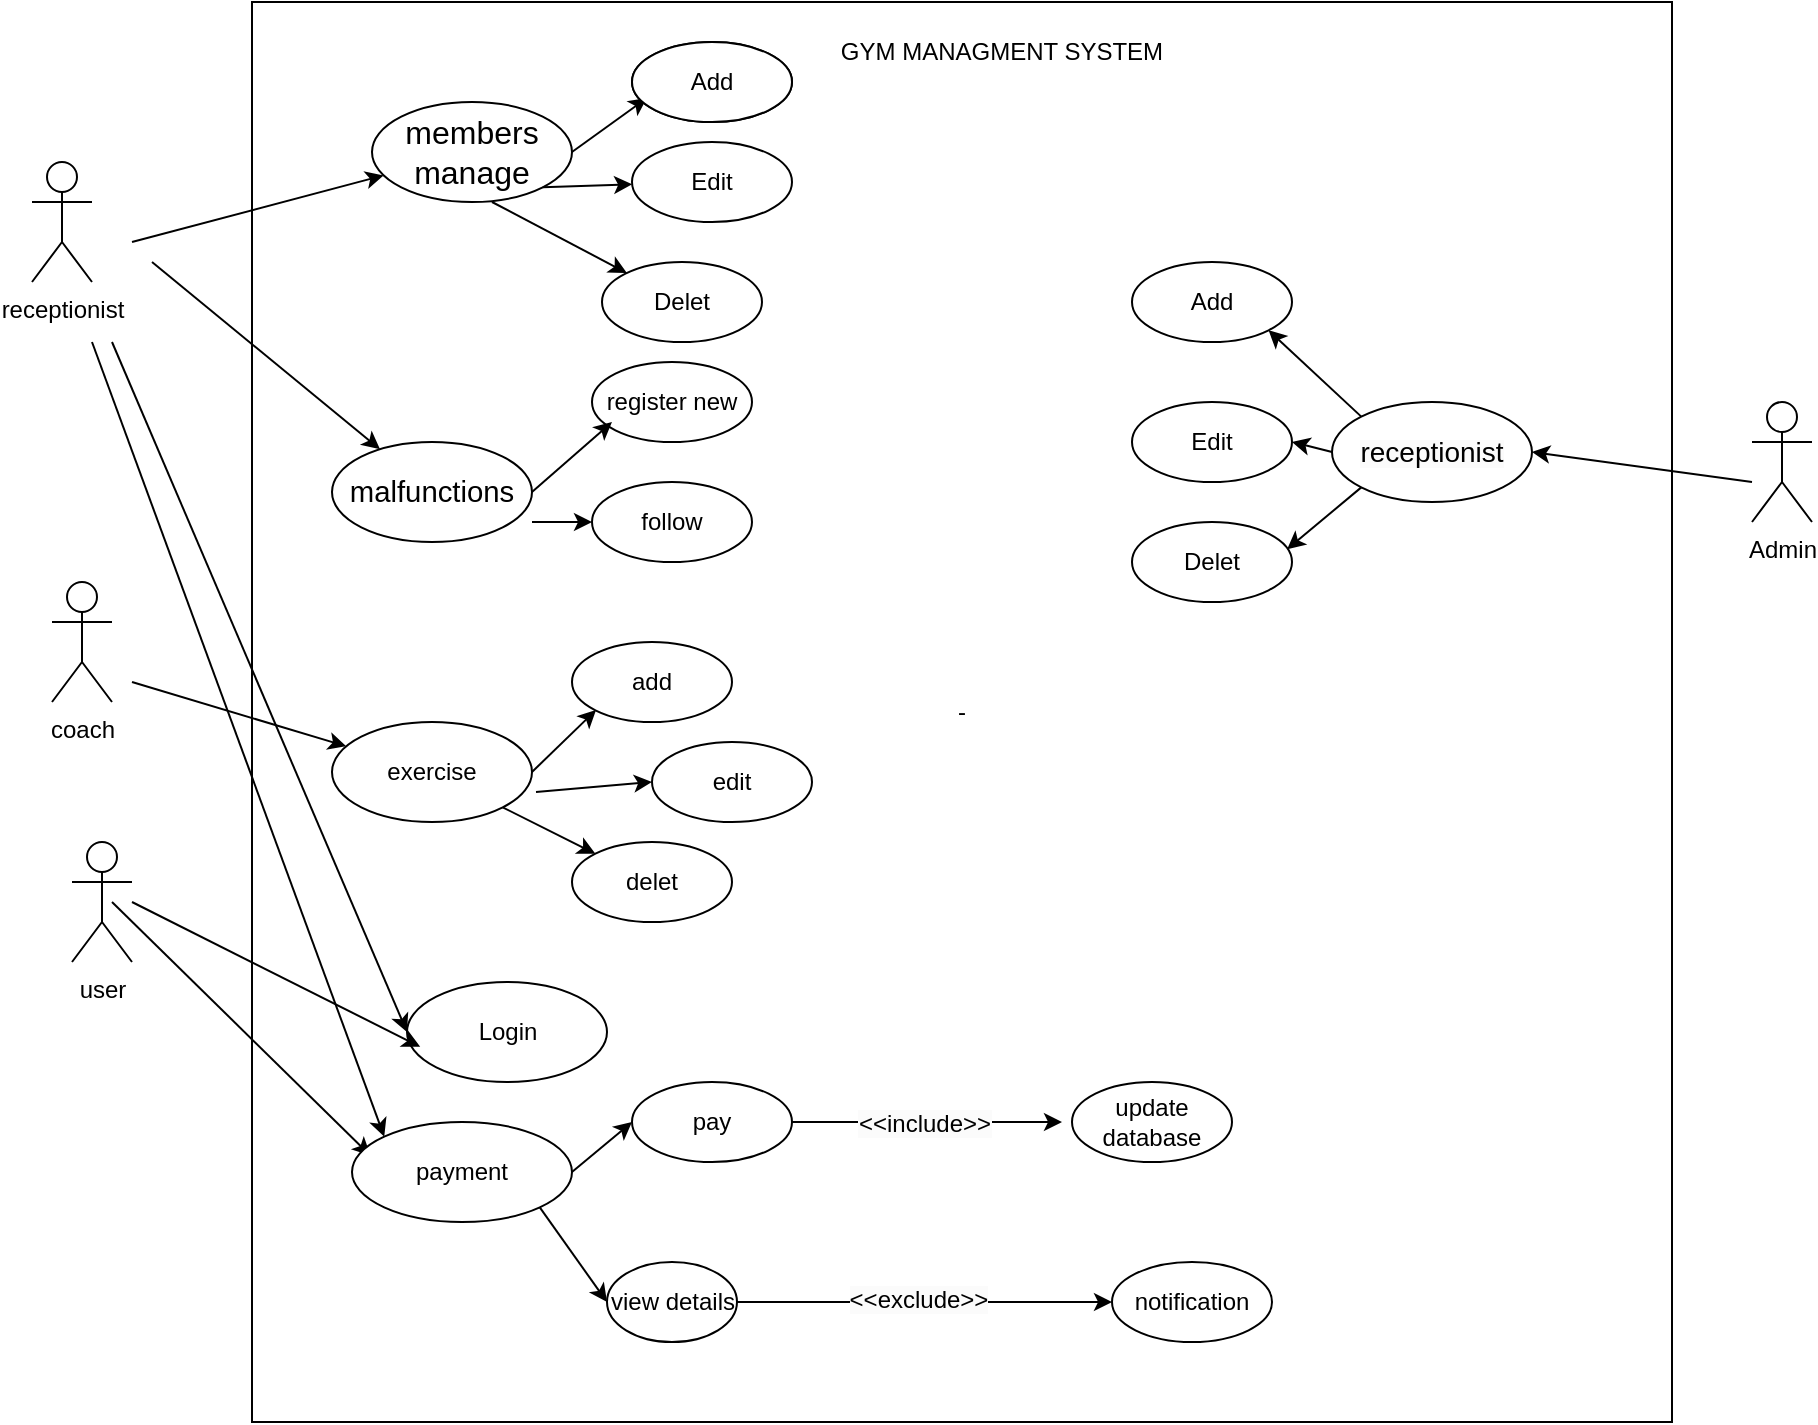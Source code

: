 <mxfile version="25.0.2">
  <diagram name="Page-1" id="ymY6IpkMiXJhyvQpklsC">
    <mxGraphModel dx="1234" dy="794" grid="1" gridSize="10" guides="1" tooltips="1" connect="1" arrows="1" fold="1" page="1" pageScale="1" pageWidth="850" pageHeight="1100" math="0" shadow="0">
      <root>
        <mxCell id="0" />
        <mxCell id="1" parent="0" />
        <mxCell id="rZwhFmC9a54iaUENyT74-53" value="&lt;div&gt;receptionist&lt;/div&gt;" style="shape=umlActor;verticalLabelPosition=bottom;verticalAlign=top;html=1;outlineConnect=0;" parent="1" vertex="1">
          <mxGeometry x="110" y="100" width="30" height="60" as="geometry" />
        </mxCell>
        <mxCell id="rZwhFmC9a54iaUENyT74-54" value="user" style="shape=umlActor;verticalLabelPosition=bottom;verticalAlign=top;html=1;outlineConnect=0;" parent="1" vertex="1">
          <mxGeometry x="130" y="440" width="30" height="60" as="geometry" />
        </mxCell>
        <mxCell id="rZwhFmC9a54iaUENyT74-55" value="&lt;br&gt;-&lt;div&gt;&lt;br/&gt;&lt;/div&gt;" style="whiteSpace=wrap;html=1;aspect=fixed;direction=east;" parent="1" vertex="1">
          <mxGeometry x="220" y="20" width="710" height="710" as="geometry" />
        </mxCell>
        <mxCell id="rZwhFmC9a54iaUENyT74-56" value="&lt;font size=&quot;3&quot;&gt;members&lt;/font&gt;&lt;div&gt;&lt;font size=&quot;3&quot;&gt;manage&lt;/font&gt;&lt;/div&gt;" style="ellipse;whiteSpace=wrap;html=1;" parent="1" vertex="1">
          <mxGeometry x="280" y="70" width="100" height="50" as="geometry" />
        </mxCell>
        <mxCell id="rZwhFmC9a54iaUENyT74-57" value="&lt;span id=&quot;docs-internal-guid-0da1855b-7fff-348a-785c-f780212f575f&quot;&gt;&lt;span style=&quot;font-size: 11pt; font-family: Arial, sans-serif; background-color: transparent; font-variant-numeric: normal; font-variant-east-asian: normal; font-variant-alternates: normal; font-variant-position: normal; font-variant-emoji: normal; vertical-align: baseline; white-space-collapse: preserve;&quot;&gt;malfunctions&lt;/span&gt;&lt;/span&gt;" style="ellipse;whiteSpace=wrap;html=1;" parent="1" vertex="1">
          <mxGeometry x="260" y="240" width="100" height="50" as="geometry" />
        </mxCell>
        <mxCell id="rZwhFmC9a54iaUENyT74-58" value="Add" style="ellipse;whiteSpace=wrap;html=1;" parent="1" vertex="1">
          <mxGeometry x="410" y="40" width="80" height="40" as="geometry" />
        </mxCell>
        <mxCell id="rZwhFmC9a54iaUENyT74-59" value="register new" style="ellipse;whiteSpace=wrap;html=1;" parent="1" vertex="1">
          <mxGeometry x="390" y="200" width="80" height="40" as="geometry" />
        </mxCell>
        <mxCell id="rZwhFmC9a54iaUENyT74-60" value="delet" style="ellipse;whiteSpace=wrap;html=1;" parent="1" vertex="1">
          <mxGeometry x="380" y="440" width="80" height="40" as="geometry" />
        </mxCell>
        <mxCell id="rZwhFmC9a54iaUENyT74-61" value="add" style="ellipse;whiteSpace=wrap;html=1;" parent="1" vertex="1">
          <mxGeometry x="380" y="340" width="80" height="40" as="geometry" />
        </mxCell>
        <mxCell id="rZwhFmC9a54iaUENyT74-62" value="follow" style="ellipse;whiteSpace=wrap;html=1;" parent="1" vertex="1">
          <mxGeometry x="390" y="260" width="80" height="40" as="geometry" />
        </mxCell>
        <mxCell id="rZwhFmC9a54iaUENyT74-63" value="edit" style="ellipse;whiteSpace=wrap;html=1;" parent="1" vertex="1">
          <mxGeometry x="420" y="390" width="80" height="40" as="geometry" />
        </mxCell>
        <mxCell id="rZwhFmC9a54iaUENyT74-64" value="Edit" style="ellipse;whiteSpace=wrap;html=1;" parent="1" vertex="1">
          <mxGeometry x="410" y="90" width="80" height="40" as="geometry" />
        </mxCell>
        <mxCell id="rZwhFmC9a54iaUENyT74-65" value="Delet" style="ellipse;whiteSpace=wrap;html=1;" parent="1" vertex="1">
          <mxGeometry x="395" y="150" width="80" height="40" as="geometry" />
        </mxCell>
        <mxCell id="rZwhFmC9a54iaUENyT74-66" value="update database" style="ellipse;whiteSpace=wrap;html=1;" parent="1" vertex="1">
          <mxGeometry x="630" y="560" width="80" height="40" as="geometry" />
        </mxCell>
        <mxCell id="rZwhFmC9a54iaUENyT74-67" value="view details" style="ellipse;whiteSpace=wrap;html=1;" parent="1" vertex="1">
          <mxGeometry x="397.5" y="650" width="65" height="40" as="geometry" />
        </mxCell>
        <mxCell id="rZwhFmC9a54iaUENyT74-68" style="edgeStyle=orthogonalEdgeStyle;rounded=0;orthogonalLoop=1;jettySize=auto;html=1;entryX=0;entryY=0.5;entryDx=0;entryDy=0;" parent="1" edge="1">
          <mxGeometry relative="1" as="geometry">
            <mxPoint x="490" y="580" as="sourcePoint" />
            <mxPoint x="625" y="580" as="targetPoint" />
          </mxGeometry>
        </mxCell>
        <mxCell id="rZwhFmC9a54iaUENyT74-69" value="&lt;span style=&quot;font-size: 12px; text-wrap-mode: wrap; background-color: rgb(251, 251, 251);&quot;&gt;&amp;lt;&amp;lt;include&amp;gt;&amp;gt;&lt;/span&gt;" style="edgeLabel;html=1;align=center;verticalAlign=middle;resizable=0;points=[];" parent="rZwhFmC9a54iaUENyT74-68" connectable="0" vertex="1">
          <mxGeometry x="-0.024" y="-1" relative="1" as="geometry">
            <mxPoint as="offset" />
          </mxGeometry>
        </mxCell>
        <mxCell id="rZwhFmC9a54iaUENyT74-70" value="pay" style="ellipse;whiteSpace=wrap;html=1;strokeColor=default;" parent="1" vertex="1">
          <mxGeometry x="410" y="560" width="80" height="40" as="geometry" />
        </mxCell>
        <mxCell id="rZwhFmC9a54iaUENyT74-71" value="notification" style="ellipse;whiteSpace=wrap;html=1;" parent="1" vertex="1">
          <mxGeometry x="650" y="650" width="80" height="40" as="geometry" />
        </mxCell>
        <mxCell id="rZwhFmC9a54iaUENyT74-72" style="edgeStyle=orthogonalEdgeStyle;rounded=0;orthogonalLoop=1;jettySize=auto;html=1;" parent="1" source="rZwhFmC9a54iaUENyT74-67" edge="1">
          <mxGeometry relative="1" as="geometry">
            <mxPoint x="650" y="670" as="targetPoint" />
            <Array as="points">
              <mxPoint x="640" y="670" />
              <mxPoint x="640" y="670" />
            </Array>
          </mxGeometry>
        </mxCell>
        <mxCell id="rZwhFmC9a54iaUENyT74-73" value="&lt;span style=&quot;font-size: 12px; text-wrap-mode: wrap; background-color: rgb(251, 251, 251);&quot;&gt;&amp;lt;&amp;lt;exclude&amp;gt;&amp;gt;&lt;/span&gt;" style="edgeLabel;html=1;align=center;verticalAlign=middle;resizable=0;points=[];" parent="rZwhFmC9a54iaUENyT74-72" connectable="0" vertex="1">
          <mxGeometry x="-0.035" y="1" relative="1" as="geometry">
            <mxPoint as="offset" />
          </mxGeometry>
        </mxCell>
        <mxCell id="rZwhFmC9a54iaUENyT74-74" value="" style="endArrow=classic;html=1;rounded=0;" parent="1" target="rZwhFmC9a54iaUENyT74-56" edge="1">
          <mxGeometry width="50" height="50" relative="1" as="geometry">
            <mxPoint x="160" y="140" as="sourcePoint" />
            <mxPoint x="210" y="90" as="targetPoint" />
          </mxGeometry>
        </mxCell>
        <mxCell id="rZwhFmC9a54iaUENyT74-75" value="" style="endArrow=classic;html=1;rounded=0;" parent="1" target="rZwhFmC9a54iaUENyT74-57" edge="1">
          <mxGeometry width="50" height="50" relative="1" as="geometry">
            <mxPoint x="170" y="150" as="sourcePoint" />
            <mxPoint x="220" y="100" as="targetPoint" />
          </mxGeometry>
        </mxCell>
        <mxCell id="rZwhFmC9a54iaUENyT74-76" value="" style="endArrow=classic;html=1;rounded=0;entryX=0.093;entryY=0.7;entryDx=0;entryDy=0;entryPerimeter=0;exitX=1;exitY=0.5;exitDx=0;exitDy=0;" parent="1" source="rZwhFmC9a54iaUENyT74-56" target="rZwhFmC9a54iaUENyT74-58" edge="1">
          <mxGeometry width="50" height="50" relative="1" as="geometry">
            <mxPoint x="380" y="100" as="sourcePoint" />
            <mxPoint x="430" y="50" as="targetPoint" />
          </mxGeometry>
        </mxCell>
        <mxCell id="rZwhFmC9a54iaUENyT74-77" value="" style="endArrow=classic;html=1;rounded=0;exitX=1;exitY=1;exitDx=0;exitDy=0;" parent="1" source="rZwhFmC9a54iaUENyT74-56" target="rZwhFmC9a54iaUENyT74-64" edge="1">
          <mxGeometry width="50" height="50" relative="1" as="geometry">
            <mxPoint x="380" y="130" as="sourcePoint" />
            <mxPoint x="430" y="80" as="targetPoint" />
          </mxGeometry>
        </mxCell>
        <mxCell id="rZwhFmC9a54iaUENyT74-78" value="" style="endArrow=classic;html=1;rounded=0;" parent="1" target="rZwhFmC9a54iaUENyT74-65" edge="1">
          <mxGeometry width="50" height="50" relative="1" as="geometry">
            <mxPoint x="340" y="120" as="sourcePoint" />
            <mxPoint x="380" y="60" as="targetPoint" />
          </mxGeometry>
        </mxCell>
        <mxCell id="rZwhFmC9a54iaUENyT74-79" value="" style="endArrow=classic;html=1;rounded=0;exitX=1;exitY=0.5;exitDx=0;exitDy=0;" parent="1" source="rZwhFmC9a54iaUENyT74-57" edge="1">
          <mxGeometry width="50" height="50" relative="1" as="geometry">
            <mxPoint x="370" y="260" as="sourcePoint" />
            <mxPoint x="400" y="230" as="targetPoint" />
          </mxGeometry>
        </mxCell>
        <mxCell id="rZwhFmC9a54iaUENyT74-80" value="" style="endArrow=classic;html=1;rounded=0;entryX=0;entryY=0.5;entryDx=0;entryDy=0;" parent="1" target="rZwhFmC9a54iaUENyT74-62" edge="1">
          <mxGeometry width="50" height="50" relative="1" as="geometry">
            <mxPoint x="360" y="280" as="sourcePoint" />
            <mxPoint x="380" y="230" as="targetPoint" />
          </mxGeometry>
        </mxCell>
        <mxCell id="rZwhFmC9a54iaUENyT74-81" value="" style="endArrow=classic;html=1;rounded=0;entryX=0;entryY=1;entryDx=0;entryDy=0;exitX=1;exitY=0.5;exitDx=0;exitDy=0;" parent="1" target="rZwhFmC9a54iaUENyT74-61" edge="1">
          <mxGeometry width="50" height="50" relative="1" as="geometry">
            <mxPoint x="360" y="405" as="sourcePoint" />
            <mxPoint x="420" y="350" as="targetPoint" />
            <Array as="points">
              <mxPoint x="392" y="374" />
            </Array>
          </mxGeometry>
        </mxCell>
        <mxCell id="rZwhFmC9a54iaUENyT74-82" value="" style="endArrow=classic;html=1;rounded=0;entryX=0;entryY=0;entryDx=0;entryDy=0;exitX=1;exitY=1;exitDx=0;exitDy=0;" parent="1" target="rZwhFmC9a54iaUENyT74-60" edge="1">
          <mxGeometry width="50" height="50" relative="1" as="geometry">
            <mxPoint x="345.355" y="422.678" as="sourcePoint" />
            <mxPoint x="420" y="400" as="targetPoint" />
          </mxGeometry>
        </mxCell>
        <mxCell id="rZwhFmC9a54iaUENyT74-83" value="" style="endArrow=classic;html=1;rounded=0;entryX=0;entryY=0.5;entryDx=0;entryDy=0;" parent="1" target="rZwhFmC9a54iaUENyT74-63" edge="1">
          <mxGeometry width="50" height="50" relative="1" as="geometry">
            <mxPoint x="362" y="415" as="sourcePoint" />
            <mxPoint x="400" y="380" as="targetPoint" />
          </mxGeometry>
        </mxCell>
        <mxCell id="rZwhFmC9a54iaUENyT74-84" value="" style="endArrow=classic;html=1;rounded=0;entryX=0;entryY=0.5;entryDx=0;entryDy=0;exitX=1;exitY=0.5;exitDx=0;exitDy=0;" parent="1" source="rZwhFmC9a54iaUENyT74-89" target="rZwhFmC9a54iaUENyT74-70" edge="1">
          <mxGeometry width="50" height="50" relative="1" as="geometry">
            <mxPoint x="380" y="545" as="sourcePoint" />
            <mxPoint x="430" y="490" as="targetPoint" />
          </mxGeometry>
        </mxCell>
        <mxCell id="rZwhFmC9a54iaUENyT74-85" value="" style="endArrow=classic;html=1;rounded=0;entryX=0;entryY=0.5;entryDx=0;entryDy=0;exitX=1;exitY=1;exitDx=0;exitDy=0;" parent="1" source="rZwhFmC9a54iaUENyT74-89" target="rZwhFmC9a54iaUENyT74-67" edge="1">
          <mxGeometry width="50" height="50" relative="1" as="geometry">
            <mxPoint x="372.52" y="557.6" as="sourcePoint" />
            <mxPoint x="370" y="530" as="targetPoint" />
          </mxGeometry>
        </mxCell>
        <mxCell id="rZwhFmC9a54iaUENyT74-86" value="exercise" style="ellipse;whiteSpace=wrap;html=1;" parent="1" vertex="1">
          <mxGeometry x="260" y="380" width="100" height="50" as="geometry" />
        </mxCell>
        <mxCell id="rZwhFmC9a54iaUENyT74-87" value="" style="endArrow=classic;html=1;rounded=0;entryX=0.084;entryY=0.336;entryDx=0;entryDy=0;entryPerimeter=0;" parent="1" target="rZwhFmC9a54iaUENyT74-89" edge="1">
          <mxGeometry width="50" height="50" relative="1" as="geometry">
            <mxPoint x="150" y="470" as="sourcePoint" />
            <mxPoint x="270" y="545" as="targetPoint" />
          </mxGeometry>
        </mxCell>
        <mxCell id="rZwhFmC9a54iaUENyT74-88" value="" style="endArrow=classic;html=1;rounded=0;entryX=0;entryY=0;entryDx=0;entryDy=0;" parent="1" target="rZwhFmC9a54iaUENyT74-89" edge="1">
          <mxGeometry width="50" height="50" relative="1" as="geometry">
            <mxPoint x="140" y="190" as="sourcePoint" />
            <mxPoint x="276.6" y="533.6" as="targetPoint" />
          </mxGeometry>
        </mxCell>
        <mxCell id="rZwhFmC9a54iaUENyT74-89" value="payment" style="ellipse;whiteSpace=wrap;html=1;" parent="1" vertex="1">
          <mxGeometry x="270" y="580" width="110" height="50" as="geometry" />
        </mxCell>
        <mxCell id="rZwhFmC9a54iaUENyT74-90" value="Login" style="ellipse;whiteSpace=wrap;html=1;" parent="1" vertex="1">
          <mxGeometry x="297.5" y="510" width="100" height="50" as="geometry" />
        </mxCell>
        <mxCell id="rZwhFmC9a54iaUENyT74-91" value="" style="endArrow=classic;html=1;rounded=0;entryX=0;entryY=0.5;entryDx=0;entryDy=0;" parent="1" target="rZwhFmC9a54iaUENyT74-90" edge="1">
          <mxGeometry width="50" height="50" relative="1" as="geometry">
            <mxPoint x="150" y="190" as="sourcePoint" />
            <mxPoint x="200" y="140" as="targetPoint" />
          </mxGeometry>
        </mxCell>
        <mxCell id="rZwhFmC9a54iaUENyT74-92" value="" style="endArrow=classic;html=1;rounded=0;entryX=0.066;entryY=0.648;entryDx=0;entryDy=0;entryPerimeter=0;" parent="1" target="rZwhFmC9a54iaUENyT74-90" edge="1">
          <mxGeometry width="50" height="50" relative="1" as="geometry">
            <mxPoint x="160" y="470" as="sourcePoint" />
            <mxPoint x="210" y="420" as="targetPoint" />
          </mxGeometry>
        </mxCell>
        <mxCell id="rZwhFmC9a54iaUENyT74-93" value="Admin&lt;div&gt;&lt;br&gt;&lt;/div&gt;" style="shape=umlActor;verticalLabelPosition=bottom;verticalAlign=top;html=1;outlineConnect=0;" parent="1" vertex="1">
          <mxGeometry x="970" y="220" width="30" height="60" as="geometry" />
        </mxCell>
        <mxCell id="rZwhFmC9a54iaUENyT74-94" value="coach&lt;div&gt;&lt;br&gt;&lt;/div&gt;" style="shape=umlActor;verticalLabelPosition=bottom;verticalAlign=top;html=1;outlineConnect=0;" parent="1" vertex="1">
          <mxGeometry x="120" y="310" width="30" height="60" as="geometry" />
        </mxCell>
        <mxCell id="rZwhFmC9a54iaUENyT74-95" value="" style="endArrow=classic;html=1;rounded=0;" parent="1" target="rZwhFmC9a54iaUENyT74-86" edge="1">
          <mxGeometry width="50" height="50" relative="1" as="geometry">
            <mxPoint x="160" y="360" as="sourcePoint" />
            <mxPoint x="210" y="310" as="targetPoint" />
          </mxGeometry>
        </mxCell>
        <mxCell id="rZwhFmC9a54iaUENyT74-96" value="&lt;br&gt;&lt;span style=&quot;color: rgb(0, 0, 0); font-family: Helvetica; font-style: normal; font-variant-ligatures: normal; font-variant-caps: normal; font-weight: 400; letter-spacing: normal; orphans: 2; text-align: center; text-indent: 0px; text-transform: none; widows: 2; word-spacing: 0px; -webkit-text-stroke-width: 0px; white-space: nowrap; background-color: rgb(251, 251, 251); text-decoration-thickness: initial; text-decoration-style: initial; text-decoration-color: initial; float: none; display: inline !important;&quot;&gt;&lt;font style=&quot;font-size: 14px;&quot;&gt;receptionist&lt;/font&gt;&lt;/span&gt;&lt;div&gt;&lt;br/&gt;&lt;/div&gt;" style="ellipse;whiteSpace=wrap;html=1;" parent="1" vertex="1">
          <mxGeometry x="760" y="220" width="100" height="50" as="geometry" />
        </mxCell>
        <mxCell id="rZwhFmC9a54iaUENyT74-97" value="Add" style="ellipse;whiteSpace=wrap;html=1;" parent="1" vertex="1">
          <mxGeometry x="410" y="40" width="80" height="40" as="geometry" />
        </mxCell>
        <mxCell id="rZwhFmC9a54iaUENyT74-98" value="Add" style="ellipse;whiteSpace=wrap;html=1;" parent="1" vertex="1">
          <mxGeometry x="660" y="150" width="80" height="40" as="geometry" />
        </mxCell>
        <mxCell id="rZwhFmC9a54iaUENyT74-99" value="Edit" style="ellipse;whiteSpace=wrap;html=1;" parent="1" vertex="1">
          <mxGeometry x="660" y="220" width="80" height="40" as="geometry" />
        </mxCell>
        <mxCell id="rZwhFmC9a54iaUENyT74-100" value="Delet" style="ellipse;whiteSpace=wrap;html=1;" parent="1" vertex="1">
          <mxGeometry x="660" y="280" width="80" height="40" as="geometry" />
        </mxCell>
        <mxCell id="rZwhFmC9a54iaUENyT74-101" value="" style="endArrow=classic;html=1;rounded=0;entryX=1;entryY=0.5;entryDx=0;entryDy=0;" parent="1" target="rZwhFmC9a54iaUENyT74-96" edge="1">
          <mxGeometry width="50" height="50" relative="1" as="geometry">
            <mxPoint x="970" y="260" as="sourcePoint" />
            <mxPoint x="1020" y="210" as="targetPoint" />
          </mxGeometry>
        </mxCell>
        <mxCell id="rZwhFmC9a54iaUENyT74-102" value="" style="endArrow=classic;html=1;rounded=0;exitX=0;exitY=0;exitDx=0;exitDy=0;entryX=1;entryY=1;entryDx=0;entryDy=0;" parent="1" source="rZwhFmC9a54iaUENyT74-96" target="rZwhFmC9a54iaUENyT74-98" edge="1">
          <mxGeometry width="50" height="50" relative="1" as="geometry">
            <mxPoint x="630" y="220" as="sourcePoint" />
            <mxPoint x="860" y="170" as="targetPoint" />
          </mxGeometry>
        </mxCell>
        <mxCell id="rZwhFmC9a54iaUENyT74-103" value="" style="endArrow=classic;html=1;rounded=0;exitX=0;exitY=0.5;exitDx=0;exitDy=0;entryX=1;entryY=0.5;entryDx=0;entryDy=0;" parent="1" source="rZwhFmC9a54iaUENyT74-96" target="rZwhFmC9a54iaUENyT74-99" edge="1">
          <mxGeometry width="50" height="50" relative="1" as="geometry">
            <mxPoint x="670" y="270" as="sourcePoint" />
            <mxPoint x="720" y="220" as="targetPoint" />
          </mxGeometry>
        </mxCell>
        <mxCell id="rZwhFmC9a54iaUENyT74-104" value="" style="endArrow=classic;html=1;rounded=0;entryX=0.97;entryY=0.34;entryDx=0;entryDy=0;entryPerimeter=0;exitX=0;exitY=1;exitDx=0;exitDy=0;" parent="1" source="rZwhFmC9a54iaUENyT74-96" target="rZwhFmC9a54iaUENyT74-100" edge="1">
          <mxGeometry width="50" height="50" relative="1" as="geometry">
            <mxPoint x="750" y="300" as="sourcePoint" />
            <mxPoint x="800" y="250" as="targetPoint" />
          </mxGeometry>
        </mxCell>
        <mxCell id="BcApN3gLyNzpCtD41YUA-2" value="GYM MANAGMENT SYSTEM" style="text;strokeColor=none;align=center;fillColor=none;html=1;verticalAlign=middle;whiteSpace=wrap;rounded=0;" vertex="1" parent="1">
          <mxGeometry x="480" y="30" width="230" height="30" as="geometry" />
        </mxCell>
      </root>
    </mxGraphModel>
  </diagram>
</mxfile>
